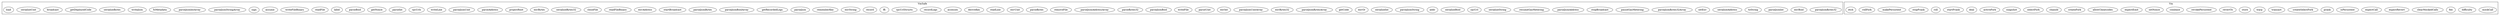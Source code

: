 strict digraph {
subgraph cluster_8121_VmSafe {
label = "VmSafe"
"8121_parseJsonBytes32" [label="parseJsonBytes32"]
"8121_envBool" [label="envBool"]
"8121_parseJsonInt" [label="parseJsonInt"]
"8121_toString" [label="toString"]
"8121_serializeAddress" [label="serializeAddress"]
"8121_setEnv" [label="setEnv"]
"8121_parseJsonBytes32Array" [label="parseJsonBytes32Array"]
"8121_pauseGasMetering" [label="pauseGasMetering"]
"8121_stopBroadcast" [label="stopBroadcast"]
"8121_parseJsonAddress" [label="parseJsonAddress"]
"8121_resumeGasMetering" [label="resumeGasMetering"]
"8121_serializeString" [label="serializeString"]
"8121_rpcUrl" [label="rpcUrl"]
"8121_serializeBool" [label="serializeBool"]
"8121_addr" [label="addr"]
"8121_parseJsonString" [label="parseJsonString"]
"8121_serializeInt" [label="serializeInt"]
"8121_envOr" [label="envOr"]
"8121_getCode" [label="getCode"]
"8121_parseJsonBytesArray" [label="parseJsonBytesArray"]
"8121_envBytes32" [label="envBytes32"]
"8121_parseJsonUintArray" [label="parseJsonUintArray"]
"8121_envInt" [label="envInt"]
"8121_parseUint" [label="parseUint"]
"8121_writeFile" [label="writeFile"]
"8121_parseJsonBool" [label="parseJsonBool"]
"8121_parseBytes32" [label="parseBytes32"]
"8121_parseJsonAddressArray" [label="parseJsonAddressArray"]
"8121_removeFile" [label="removeFile"]
"8121_parseBytes" [label="parseBytes"]
"8121_envUint" [label="envUint"]
"8121_readLine" [label="readLine"]
"8121_deriveKey" [label="deriveKey"]
"8121_accesses" [label="accesses"]
"8121_recordLogs" [label="recordLogs"]
"8121_rpcUrlStructs" [label="rpcUrlStructs"]
"8121_ffi" [label="ffi"]
"8121_record" [label="record"]
"8121_envString" [label="envString"]
"8121_rememberKey" [label="rememberKey"]
"8121_parseJson" [label="parseJson"]
"8121_getRecordedLogs" [label="getRecordedLogs"]
"8121_parseJsonBoolArray" [label="parseJsonBoolArray"]
"8121_parseJsonBytes" [label="parseJsonBytes"]
"8121_startBroadcast" [label="startBroadcast"]
"8121_envAddress" [label="envAddress"]
"8121_readFileBinary" [label="readFileBinary"]
"8121_closeFile" [label="closeFile"]
"8121_serializeBytes32" [label="serializeBytes32"]
"8121_envBytes" [label="envBytes"]
"8121_projectRoot" [label="projectRoot"]
"8121_parseAddress" [label="parseAddress"]
"8121_parseJsonUint" [label="parseJsonUint"]
"8121_writeLine" [label="writeLine"]
"8121_rpcUrls" [label="rpcUrls"]
"8121_parseInt" [label="parseInt"]
"8121_getNonce" [label="getNonce"]
"8121_parseBool" [label="parseBool"]
"8121_label" [label="label"]
"8121_readFile" [label="readFile"]
"8121_writeFileBinary" [label="writeFileBinary"]
"8121_assume" [label="assume"]
"8121_sign" [label="sign"]
"8121_parseJsonStringArray" [label="parseJsonStringArray"]
"8121_parseJsonIntArray" [label="parseJsonIntArray"]
"8121_fsMetadata" [label="fsMetadata"]
"8121_writeJson" [label="writeJson"]
"8121_serializeBytes" [label="serializeBytes"]
"8121_getDeployedCode" [label="getDeployedCode"]
"8121_broadcast" [label="broadcast"]
"8121_serializeUint" [label="serializeUint"]
"8121_load" [label="load"]
}subgraph cluster_8446_Vm {
label = "Vm"
"8446_mockCall" [label="mockCall"]
"8446_difficulty" [label="difficulty"]
"8446_fee" [label="fee"]
"8446_clearMockedCalls" [label="clearMockedCalls"]
"8446_expectRevert" [label="expectRevert"]
"8446_expectCall" [label="expectCall"]
"8446_isPersistent" [label="isPersistent"]
"8446_prank" [label="prank"]
"8446_createSelectFork" [label="createSelectFork"]
"8446_transact" [label="transact"]
"8446_warp" [label="warp"]
"8446_store" [label="store"]
"8446_revertTo" [label="revertTo"]
"8446_revokePersistent" [label="revokePersistent"]
"8446_coinbase" [label="coinbase"]
"8446_setNonce" [label="setNonce"]
"8446_expectEmit" [label="expectEmit"]
"8446_allowCheatcodes" [label="allowCheatcodes"]
"8446_createFork" [label="createFork"]
"8446_chainId" [label="chainId"]
"8446_selectFork" [label="selectFork"]
"8446_snapshot" [label="snapshot"]
"8446_activeFork" [label="activeFork"]
"8446_deal" [label="deal"]
"8446_startPrank" [label="startPrank"]
"8446_roll" [label="roll"]
"8446_stopPrank" [label="stopPrank"]
"8446_makePersistent" [label="makePersistent"]
"8446_rollFork" [label="rollFork"]
"8446_etch" [label="etch"]
}subgraph cluster_solidity {
label = "[Solidity]"
}
}